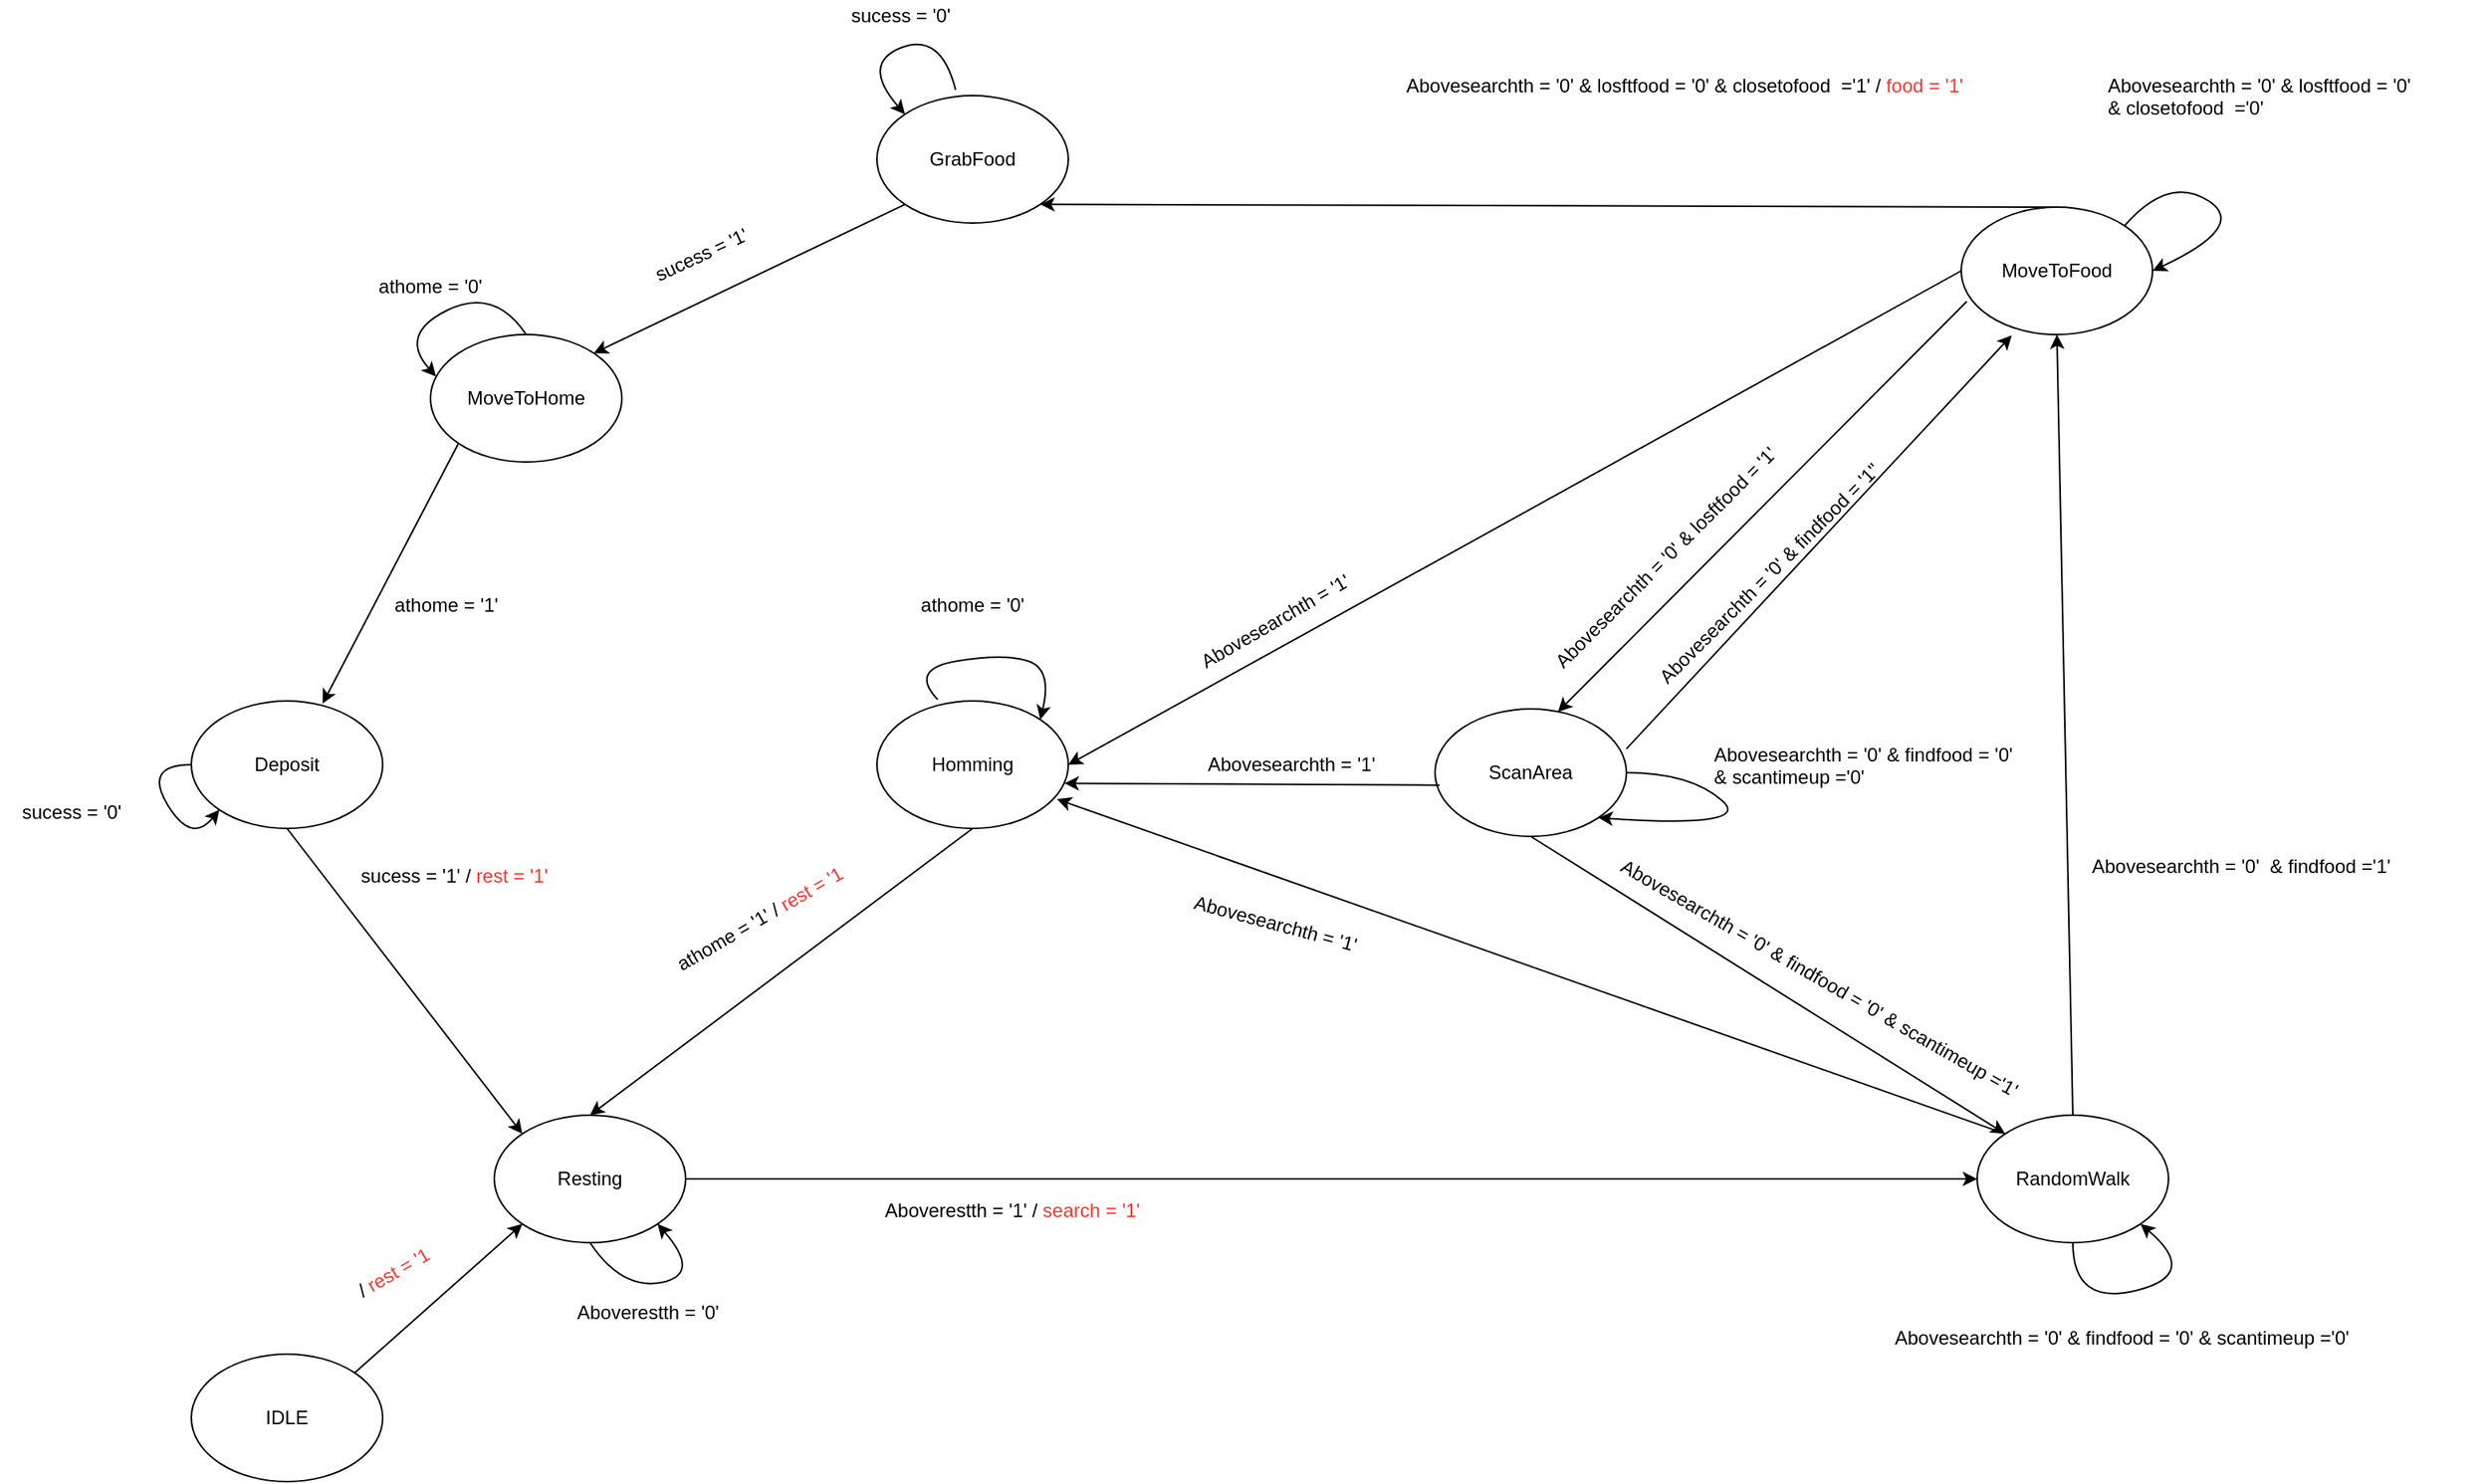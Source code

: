 <mxfile version="12.8.8" type="device"><diagram id="pDKqiQZTh_E4t2zWC_TU" name="Page-1"><mxGraphModel dx="1422" dy="1845" grid="1" gridSize="10" guides="1" tooltips="1" connect="1" arrows="1" fold="1" page="1" pageScale="1" pageWidth="850" pageHeight="1100" math="0" shadow="0"><root><mxCell id="0"/><mxCell id="1" parent="0"/><mxCell id="SngzuXAY8hUOQqb0uA6Y-1" value="IDLE" style="ellipse;whiteSpace=wrap;html=1;" parent="1" vertex="1"><mxGeometry x="170" y="720" width="120" height="80" as="geometry"/></mxCell><mxCell id="SngzuXAY8hUOQqb0uA6Y-2" value="Resting" style="ellipse;whiteSpace=wrap;html=1;" parent="1" vertex="1"><mxGeometry x="360" y="570" width="120" height="80" as="geometry"/></mxCell><mxCell id="SngzuXAY8hUOQqb0uA6Y-3" value="" style="endArrow=classic;html=1;exitX=1;exitY=0;exitDx=0;exitDy=0;entryX=0;entryY=1;entryDx=0;entryDy=0;" parent="1" source="SngzuXAY8hUOQqb0uA6Y-1" target="SngzuXAY8hUOQqb0uA6Y-2" edge="1"><mxGeometry width="50" height="50" relative="1" as="geometry"><mxPoint x="370" y="410" as="sourcePoint"/><mxPoint x="420" y="360" as="targetPoint"/></mxGeometry></mxCell><mxCell id="SngzuXAY8hUOQqb0uA6Y-4" value="RandomWalk" style="ellipse;whiteSpace=wrap;html=1;" parent="1" vertex="1"><mxGeometry x="1290" y="570" width="120" height="80" as="geometry"/></mxCell><mxCell id="SngzuXAY8hUOQqb0uA6Y-5" value="" style="endArrow=classic;html=1;entryX=0;entryY=0.5;entryDx=0;entryDy=0;exitX=1;exitY=0.5;exitDx=0;exitDy=0;" parent="1" source="SngzuXAY8hUOQqb0uA6Y-2" target="SngzuXAY8hUOQqb0uA6Y-4" edge="1"><mxGeometry width="50" height="50" relative="1" as="geometry"><mxPoint x="370" y="410" as="sourcePoint"/><mxPoint x="420" y="360" as="targetPoint"/></mxGeometry></mxCell><mxCell id="SngzuXAY8hUOQqb0uA6Y-6" value="MoveToFood" style="ellipse;whiteSpace=wrap;html=1;" parent="1" vertex="1"><mxGeometry x="1280" width="120" height="80" as="geometry"/></mxCell><mxCell id="SngzuXAY8hUOQqb0uA6Y-7" value="" style="endArrow=classic;html=1;entryX=0.5;entryY=1;entryDx=0;entryDy=0;exitX=0.5;exitY=0;exitDx=0;exitDy=0;" parent="1" source="SngzuXAY8hUOQqb0uA6Y-4" target="SngzuXAY8hUOQqb0uA6Y-6" edge="1"><mxGeometry width="50" height="50" relative="1" as="geometry"><mxPoint x="370" y="410" as="sourcePoint"/><mxPoint x="420" y="360" as="targetPoint"/></mxGeometry></mxCell><mxCell id="SngzuXAY8hUOQqb0uA6Y-8" value="ScanArea" style="ellipse;whiteSpace=wrap;html=1;" parent="1" vertex="1"><mxGeometry x="950" y="315" width="120" height="80" as="geometry"/></mxCell><mxCell id="SngzuXAY8hUOQqb0uA6Y-11" value="" style="endArrow=classic;html=1;entryX=0;entryY=0;entryDx=0;entryDy=0;exitX=0.5;exitY=1;exitDx=0;exitDy=0;" parent="1" source="SngzuXAY8hUOQqb0uA6Y-8" target="SngzuXAY8hUOQqb0uA6Y-4" edge="1"><mxGeometry width="50" height="50" relative="1" as="geometry"><mxPoint x="370" y="290" as="sourcePoint"/><mxPoint x="420" y="240" as="targetPoint"/></mxGeometry></mxCell><mxCell id="SngzuXAY8hUOQqb0uA6Y-12" value="GrabFood" style="ellipse;whiteSpace=wrap;html=1;" parent="1" vertex="1"><mxGeometry x="600" y="-70" width="120" height="80" as="geometry"/></mxCell><mxCell id="SngzuXAY8hUOQqb0uA6Y-13" value="" style="endArrow=classic;html=1;entryX=1;entryY=1;entryDx=0;entryDy=0;exitX=0.5;exitY=0;exitDx=0;exitDy=0;" parent="1" source="SngzuXAY8hUOQqb0uA6Y-6" target="SngzuXAY8hUOQqb0uA6Y-12" edge="1"><mxGeometry width="50" height="50" relative="1" as="geometry"><mxPoint x="370" y="290" as="sourcePoint"/><mxPoint x="420" y="240" as="targetPoint"/></mxGeometry></mxCell><mxCell id="SngzuXAY8hUOQqb0uA6Y-14" value="" style="endArrow=classic;html=1;entryX=0.642;entryY=0.024;entryDx=0;entryDy=0;exitX=0.029;exitY=0.741;exitDx=0;exitDy=0;exitPerimeter=0;entryPerimeter=0;" parent="1" source="SngzuXAY8hUOQqb0uA6Y-6" target="SngzuXAY8hUOQqb0uA6Y-8" edge="1"><mxGeometry width="50" height="50" relative="1" as="geometry"><mxPoint x="370" y="290" as="sourcePoint"/><mxPoint x="420" y="240" as="targetPoint"/></mxGeometry></mxCell><mxCell id="SngzuXAY8hUOQqb0uA6Y-15" value="Homming" style="ellipse;whiteSpace=wrap;html=1;" parent="1" vertex="1"><mxGeometry x="600" y="310" width="120" height="80" as="geometry"/></mxCell><mxCell id="SngzuXAY8hUOQqb0uA6Y-16" value="" style="endArrow=classic;html=1;entryX=1;entryY=0.5;entryDx=0;entryDy=0;exitX=0;exitY=0.5;exitDx=0;exitDy=0;" parent="1" source="SngzuXAY8hUOQqb0uA6Y-6" target="SngzuXAY8hUOQqb0uA6Y-15" edge="1"><mxGeometry width="50" height="50" relative="1" as="geometry"><mxPoint x="370" y="290" as="sourcePoint"/><mxPoint x="420" y="240" as="targetPoint"/></mxGeometry></mxCell><mxCell id="SngzuXAY8hUOQqb0uA6Y-17" value="" style="endArrow=classic;html=1;exitX=0.5;exitY=1;exitDx=0;exitDy=0;entryX=0.5;entryY=0;entryDx=0;entryDy=0;" parent="1" source="SngzuXAY8hUOQqb0uA6Y-15" target="SngzuXAY8hUOQqb0uA6Y-2" edge="1"><mxGeometry width="50" height="50" relative="1" as="geometry"><mxPoint x="370" y="290" as="sourcePoint"/><mxPoint x="420" y="240" as="targetPoint"/></mxGeometry></mxCell><mxCell id="SngzuXAY8hUOQqb0uA6Y-19" value="" style="endArrow=classic;html=1;entryX=0.941;entryY=0.771;entryDx=0;entryDy=0;exitX=0;exitY=0;exitDx=0;exitDy=0;entryPerimeter=0;" parent="1" source="SngzuXAY8hUOQqb0uA6Y-4" target="SngzuXAY8hUOQqb0uA6Y-15" edge="1"><mxGeometry width="50" height="50" relative="1" as="geometry"><mxPoint x="370" y="290" as="sourcePoint"/><mxPoint x="420" y="240" as="targetPoint"/></mxGeometry></mxCell><mxCell id="SngzuXAY8hUOQqb0uA6Y-20" value="MoveToHome" style="ellipse;whiteSpace=wrap;html=1;" parent="1" vertex="1"><mxGeometry x="320" y="80" width="120" height="80" as="geometry"/></mxCell><mxCell id="SngzuXAY8hUOQqb0uA6Y-21" value="" style="endArrow=classic;html=1;entryX=1;entryY=0;entryDx=0;entryDy=0;exitX=0;exitY=1;exitDx=0;exitDy=0;" parent="1" source="SngzuXAY8hUOQqb0uA6Y-12" target="SngzuXAY8hUOQqb0uA6Y-20" edge="1"><mxGeometry width="50" height="50" relative="1" as="geometry"><mxPoint x="370" y="290" as="sourcePoint"/><mxPoint x="420" y="240" as="targetPoint"/></mxGeometry></mxCell><mxCell id="SngzuXAY8hUOQqb0uA6Y-22" value="Deposit" style="ellipse;whiteSpace=wrap;html=1;" parent="1" vertex="1"><mxGeometry x="170" y="310" width="120" height="80" as="geometry"/></mxCell><mxCell id="SngzuXAY8hUOQqb0uA6Y-23" value="" style="endArrow=classic;html=1;exitX=0;exitY=1;exitDx=0;exitDy=0;entryX=0.686;entryY=0.021;entryDx=0;entryDy=0;entryPerimeter=0;" parent="1" source="SngzuXAY8hUOQqb0uA6Y-20" target="SngzuXAY8hUOQqb0uA6Y-22" edge="1"><mxGeometry width="50" height="50" relative="1" as="geometry"><mxPoint x="370" y="290" as="sourcePoint"/><mxPoint x="420" y="240" as="targetPoint"/></mxGeometry></mxCell><mxCell id="SngzuXAY8hUOQqb0uA6Y-24" value="" style="endArrow=classic;html=1;entryX=0;entryY=0;entryDx=0;entryDy=0;exitX=0.5;exitY=1;exitDx=0;exitDy=0;" parent="1" source="SngzuXAY8hUOQqb0uA6Y-22" target="SngzuXAY8hUOQqb0uA6Y-2" edge="1"><mxGeometry width="50" height="50" relative="1" as="geometry"><mxPoint x="370" y="290" as="sourcePoint"/><mxPoint x="420" y="240" as="targetPoint"/></mxGeometry></mxCell><mxCell id="SngzuXAY8hUOQqb0uA6Y-25" value="Aboverestth = '1' / &lt;font color=&quot;#ff3333&quot;&gt;search = '1'&lt;/font&gt;" style="text;html=1;strokeColor=none;fillColor=none;align=center;verticalAlign=middle;whiteSpace=wrap;rounded=0;" parent="1" vertex="1"><mxGeometry x="600" y="620" width="170" height="20" as="geometry"/></mxCell><mxCell id="SngzuXAY8hUOQqb0uA6Y-26" value="Abovesearchth = '1'" style="text;html=1;strokeColor=none;fillColor=none;align=center;verticalAlign=middle;whiteSpace=wrap;rounded=0;rotation=15;" parent="1" vertex="1"><mxGeometry x="780" y="440" width="140" height="20" as="geometry"/></mxCell><mxCell id="SngzuXAY8hUOQqb0uA6Y-29" value="Abovesearchth = '0'&amp;nbsp; &amp;amp; findfood ='1'&amp;nbsp;" style="text;html=1;" parent="1" vertex="1"><mxGeometry x="1360" y="400" width="250" height="30" as="geometry"/></mxCell><mxCell id="SngzuXAY8hUOQqb0uA6Y-30" value="Abovesearchth = '1'" style="text;html=1;strokeColor=none;fillColor=none;align=center;verticalAlign=middle;whiteSpace=wrap;rounded=0;rotation=-30;" parent="1" vertex="1"><mxGeometry x="780" y="250" width="140" height="20" as="geometry"/></mxCell><mxCell id="SngzuXAY8hUOQqb0uA6Y-31" value="Abovesearchth = '0' &amp;amp; losftfood = '1'" style="text;html=1;strokeColor=none;fillColor=none;align=center;verticalAlign=middle;whiteSpace=wrap;rounded=0;rotation=-45;" parent="1" vertex="1"><mxGeometry x="940" y="210" width="310" height="20" as="geometry"/></mxCell><mxCell id="SngzuXAY8hUOQqb0uA6Y-37" value="" style="endArrow=classic;html=1;exitX=0.024;exitY=0.598;exitDx=0;exitDy=0;exitPerimeter=0;entryX=0.98;entryY=0.646;entryDx=0;entryDy=0;entryPerimeter=0;" parent="1" source="SngzuXAY8hUOQqb0uA6Y-8" target="SngzuXAY8hUOQqb0uA6Y-15" edge="1"><mxGeometry width="50" height="50" relative="1" as="geometry"><mxPoint x="690" y="410" as="sourcePoint"/><mxPoint x="740" y="360" as="targetPoint"/></mxGeometry></mxCell><mxCell id="SngzuXAY8hUOQqb0uA6Y-39" value="Abovesearchth = '1'" style="text;html=1;strokeColor=none;fillColor=none;align=center;verticalAlign=middle;whiteSpace=wrap;rounded=0;rotation=0;" parent="1" vertex="1"><mxGeometry x="790" y="340" width="140" height="20" as="geometry"/></mxCell><mxCell id="SngzuXAY8hUOQqb0uA6Y-40" value="Abovesearchth = '0' &amp;amp; findfood = '1&quot;" style="text;html=1;strokeColor=none;fillColor=none;align=center;verticalAlign=middle;whiteSpace=wrap;rounded=0;rotation=-45;" parent="1" vertex="1"><mxGeometry x="1060" y="220" width="200" height="20" as="geometry"/></mxCell><mxCell id="SngzuXAY8hUOQqb0uA6Y-41" value="" style="endArrow=classic;html=1;entryX=0.264;entryY=1.006;entryDx=0;entryDy=0;entryPerimeter=0;exitX=1;exitY=0.313;exitDx=0;exitDy=0;exitPerimeter=0;" parent="1" source="SngzuXAY8hUOQqb0uA6Y-8" target="SngzuXAY8hUOQqb0uA6Y-6" edge="1"><mxGeometry width="50" height="50" relative="1" as="geometry"><mxPoint x="690" y="290" as="sourcePoint"/><mxPoint x="740" y="240" as="targetPoint"/></mxGeometry></mxCell><mxCell id="SngzuXAY8hUOQqb0uA6Y-42" value="Abovesearchth = '0' &amp;amp; findfood = '0' &amp;amp; scantimeup ='1'&amp;nbsp;" style="text;html=1;strokeColor=none;fillColor=none;align=center;verticalAlign=middle;whiteSpace=wrap;rounded=0;rotation=30;" parent="1" vertex="1"><mxGeometry x="1040" y="475" width="305" height="20" as="geometry"/></mxCell><mxCell id="SngzuXAY8hUOQqb0uA6Y-44" value="sucess = '1'" style="text;html=1;strokeColor=none;fillColor=none;align=center;verticalAlign=middle;whiteSpace=wrap;rounded=0;rotation=-25;" parent="1" vertex="1"><mxGeometry x="450" y="20" width="80" height="20" as="geometry"/></mxCell><mxCell id="SngzuXAY8hUOQqb0uA6Y-45" value="athome = '1'" style="text;html=1;strokeColor=none;fillColor=none;align=center;verticalAlign=middle;whiteSpace=wrap;rounded=0;" parent="1" vertex="1"><mxGeometry x="290" y="240" width="80" height="20" as="geometry"/></mxCell><mxCell id="SngzuXAY8hUOQqb0uA6Y-46" value="sucess = '1' / &lt;font color=&quot;#ff3333&quot;&gt;rest = '1'&lt;/font&gt;" style="text;html=1;strokeColor=none;fillColor=none;align=center;verticalAlign=middle;whiteSpace=wrap;rounded=0;" parent="1" vertex="1"><mxGeometry x="270" y="410" width="130" height="20" as="geometry"/></mxCell><mxCell id="SngzuXAY8hUOQqb0uA6Y-47" value="athome = '1' /&lt;font color=&quot;#ff3333&quot;&gt;&amp;nbsp;rest = '1&lt;/font&gt;" style="text;html=1;rotation=-30;" parent="1" vertex="1"><mxGeometry x="470" y="445" width="70" height="30" as="geometry"/></mxCell><mxCell id="SngzuXAY8hUOQqb0uA6Y-48" value="" style="curved=1;endArrow=classic;html=1;entryX=1;entryY=1;entryDx=0;entryDy=0;exitX=0.5;exitY=1;exitDx=0;exitDy=0;" parent="1" source="SngzuXAY8hUOQqb0uA6Y-2" target="SngzuXAY8hUOQqb0uA6Y-2" edge="1"><mxGeometry width="50" height="50" relative="1" as="geometry"><mxPoint x="570" y="620" as="sourcePoint"/><mxPoint x="620" y="570" as="targetPoint"/><Array as="points"><mxPoint x="440" y="680"/><mxPoint x="490" y="670"/></Array></mxGeometry></mxCell><mxCell id="SngzuXAY8hUOQqb0uA6Y-50" value="Abovesearchth = '0' &amp;amp; findfood = '0' &amp;amp; scantimeup ='0'&amp;nbsp;" style="text;html=1;strokeColor=none;fillColor=none;align=center;verticalAlign=middle;whiteSpace=wrap;rounded=0;rotation=0;" parent="1" vertex="1"><mxGeometry x="1230" y="700" width="305" height="20" as="geometry"/></mxCell><mxCell id="SngzuXAY8hUOQqb0uA6Y-51" value="" style="curved=1;endArrow=classic;html=1;entryX=1;entryY=1;entryDx=0;entryDy=0;exitX=0.5;exitY=1;exitDx=0;exitDy=0;" parent="1" source="SngzuXAY8hUOQqb0uA6Y-4" target="SngzuXAY8hUOQqb0uA6Y-4" edge="1"><mxGeometry width="50" height="50" relative="1" as="geometry"><mxPoint x="1160" y="570" as="sourcePoint"/><mxPoint x="1210" y="520" as="targetPoint"/><Array as="points"><mxPoint x="1350" y="690"/><mxPoint x="1430" y="670"/></Array></mxGeometry></mxCell><mxCell id="SngzuXAY8hUOQqb0uA6Y-52" value="Aboverestth = '0'" style="text;html=1;" parent="1" vertex="1"><mxGeometry x="410" y="680" width="110" height="30" as="geometry"/></mxCell><mxCell id="SngzuXAY8hUOQqb0uA6Y-53" value="Abovesearchth = '0' &amp;amp; findfood = '0' &lt;br&gt;&amp;amp; scantimeup ='0'" style="text;html=1;" parent="1" vertex="1"><mxGeometry x="1122.5" y="330" width="140" height="30" as="geometry"/></mxCell><mxCell id="SngzuXAY8hUOQqb0uA6Y-54" value="" style="curved=1;endArrow=classic;html=1;entryX=1;entryY=1;entryDx=0;entryDy=0;exitX=1;exitY=0.5;exitDx=0;exitDy=0;" parent="1" source="SngzuXAY8hUOQqb0uA6Y-8" target="SngzuXAY8hUOQqb0uA6Y-8" edge="1"><mxGeometry width="50" height="50" relative="1" as="geometry"><mxPoint x="760" y="220" as="sourcePoint"/><mxPoint x="810" y="170" as="targetPoint"/><Array as="points"><mxPoint x="1110" y="355"/><mxPoint x="1150" y="390"/></Array></mxGeometry></mxCell><mxCell id="SngzuXAY8hUOQqb0uA6Y-55" value="" style="curved=1;endArrow=classic;html=1;entryX=1;entryY=0.5;entryDx=0;entryDy=0;exitX=1;exitY=0;exitDx=0;exitDy=0;" parent="1" source="SngzuXAY8hUOQqb0uA6Y-6" target="SngzuXAY8hUOQqb0uA6Y-6" edge="1"><mxGeometry width="50" height="50" relative="1" as="geometry"><mxPoint x="760" y="220" as="sourcePoint"/><mxPoint x="810" y="170" as="targetPoint"/><Array as="points"><mxPoint x="1410" y="-20"/><mxPoint x="1460" y="12"/></Array></mxGeometry></mxCell><mxCell id="SngzuXAY8hUOQqb0uA6Y-56" value="Abovesearchth = '0' &amp;amp; losftfood = '0' &lt;br&gt;&amp;amp; closetofood&amp;nbsp; ='0'" style="text;html=1;rotation=0;" parent="1" vertex="1"><mxGeometry x="1370" y="-90" width="130" height="60" as="geometry"/></mxCell><mxCell id="SngzuXAY8hUOQqb0uA6Y-57" value="" style="curved=1;endArrow=classic;html=1;entryX=0;entryY=0;entryDx=0;entryDy=0;exitX=0.411;exitY=-0.046;exitDx=0;exitDy=0;exitPerimeter=0;" parent="1" source="SngzuXAY8hUOQqb0uA6Y-12" target="SngzuXAY8hUOQqb0uA6Y-12" edge="1"><mxGeometry width="50" height="50" relative="1" as="geometry"><mxPoint x="630" y="220" as="sourcePoint"/><mxPoint x="680" y="170" as="targetPoint"/><Array as="points"><mxPoint x="640" y="-110"/><mxPoint x="590" y="-90"/></Array></mxGeometry></mxCell><mxCell id="SngzuXAY8hUOQqb0uA6Y-58" value="sucess = '0'" style="text;html=1;strokeColor=none;fillColor=none;align=center;verticalAlign=middle;whiteSpace=wrap;rounded=0;" parent="1" vertex="1"><mxGeometry x="580" y="-130" width="70" height="20" as="geometry"/></mxCell><mxCell id="SngzuXAY8hUOQqb0uA6Y-59" value="" style="curved=1;endArrow=classic;html=1;entryX=0.029;entryY=0.329;entryDx=0;entryDy=0;entryPerimeter=0;exitX=0.5;exitY=0;exitDx=0;exitDy=0;" parent="1" source="SngzuXAY8hUOQqb0uA6Y-20" target="SngzuXAY8hUOQqb0uA6Y-20" edge="1"><mxGeometry width="50" height="50" relative="1" as="geometry"><mxPoint x="630" y="220" as="sourcePoint"/><mxPoint x="680" y="170" as="targetPoint"/><Array as="points"><mxPoint x="360" y="50"/><mxPoint x="300" y="80"/></Array></mxGeometry></mxCell><mxCell id="SngzuXAY8hUOQqb0uA6Y-60" value="athome = '0'" style="text;html=1;strokeColor=none;fillColor=none;align=center;verticalAlign=middle;whiteSpace=wrap;rounded=0;" parent="1" vertex="1"><mxGeometry x="280" y="40" width="80" height="20" as="geometry"/></mxCell><mxCell id="SngzuXAY8hUOQqb0uA6Y-62" value="sucess = '0'" style="text;html=1;strokeColor=none;fillColor=none;align=center;verticalAlign=middle;whiteSpace=wrap;rounded=0;" parent="1" vertex="1"><mxGeometry x="50" y="370" width="90" height="20" as="geometry"/></mxCell><mxCell id="SngzuXAY8hUOQqb0uA6Y-64" value="" style="curved=1;endArrow=classic;html=1;entryX=0;entryY=1;entryDx=0;entryDy=0;exitX=0;exitY=0.5;exitDx=0;exitDy=0;" parent="1" source="SngzuXAY8hUOQqb0uA6Y-22" target="SngzuXAY8hUOQqb0uA6Y-22" edge="1"><mxGeometry width="50" height="50" relative="1" as="geometry"><mxPoint x="630" y="340" as="sourcePoint"/><mxPoint x="680" y="290" as="targetPoint"/><Array as="points"><mxPoint x="140" y="350"/><mxPoint x="170" y="400"/></Array></mxGeometry></mxCell><mxCell id="SngzuXAY8hUOQqb0uA6Y-65" value="/&lt;font color=&quot;#ff3333&quot;&gt;&amp;nbsp;rest = '1&lt;/font&gt;" style="text;html=1;rotation=-30;" parent="1" vertex="1"><mxGeometry x="270" y="650" width="70" height="30" as="geometry"/></mxCell><mxCell id="Di6oyNEPe-P9bDZKGGUd-1" value="Abovesearchth = '0' &amp;amp; losftfood = '0' &amp;amp; closetofood&amp;nbsp; ='1' / &lt;font color=&quot;#ff3333&quot;&gt;food = '1'&lt;/font&gt;" style="text;html=1;" vertex="1" parent="1"><mxGeometry x="930" y="-90" width="310" height="30" as="geometry"/></mxCell><mxCell id="Di6oyNEPe-P9bDZKGGUd-2" value="athome = '0'" style="text;html=1;strokeColor=none;fillColor=none;align=center;verticalAlign=middle;whiteSpace=wrap;rounded=0;" vertex="1" parent="1"><mxGeometry x="620" y="240" width="80" height="20" as="geometry"/></mxCell><mxCell id="Di6oyNEPe-P9bDZKGGUd-3" value="" style="curved=1;endArrow=classic;html=1;entryX=1;entryY=0;entryDx=0;entryDy=0;exitX=0.317;exitY=-0.012;exitDx=0;exitDy=0;exitPerimeter=0;" edge="1" parent="1" source="SngzuXAY8hUOQqb0uA6Y-15" target="SngzuXAY8hUOQqb0uA6Y-15"><mxGeometry width="50" height="50" relative="1" as="geometry"><mxPoint x="700" y="270" as="sourcePoint"/><mxPoint x="750" y="220" as="targetPoint"/><Array as="points"><mxPoint x="620" y="290"/><mxPoint x="680" y="280"/><mxPoint x="710" y="290"/></Array></mxGeometry></mxCell></root></mxGraphModel></diagram></mxfile>